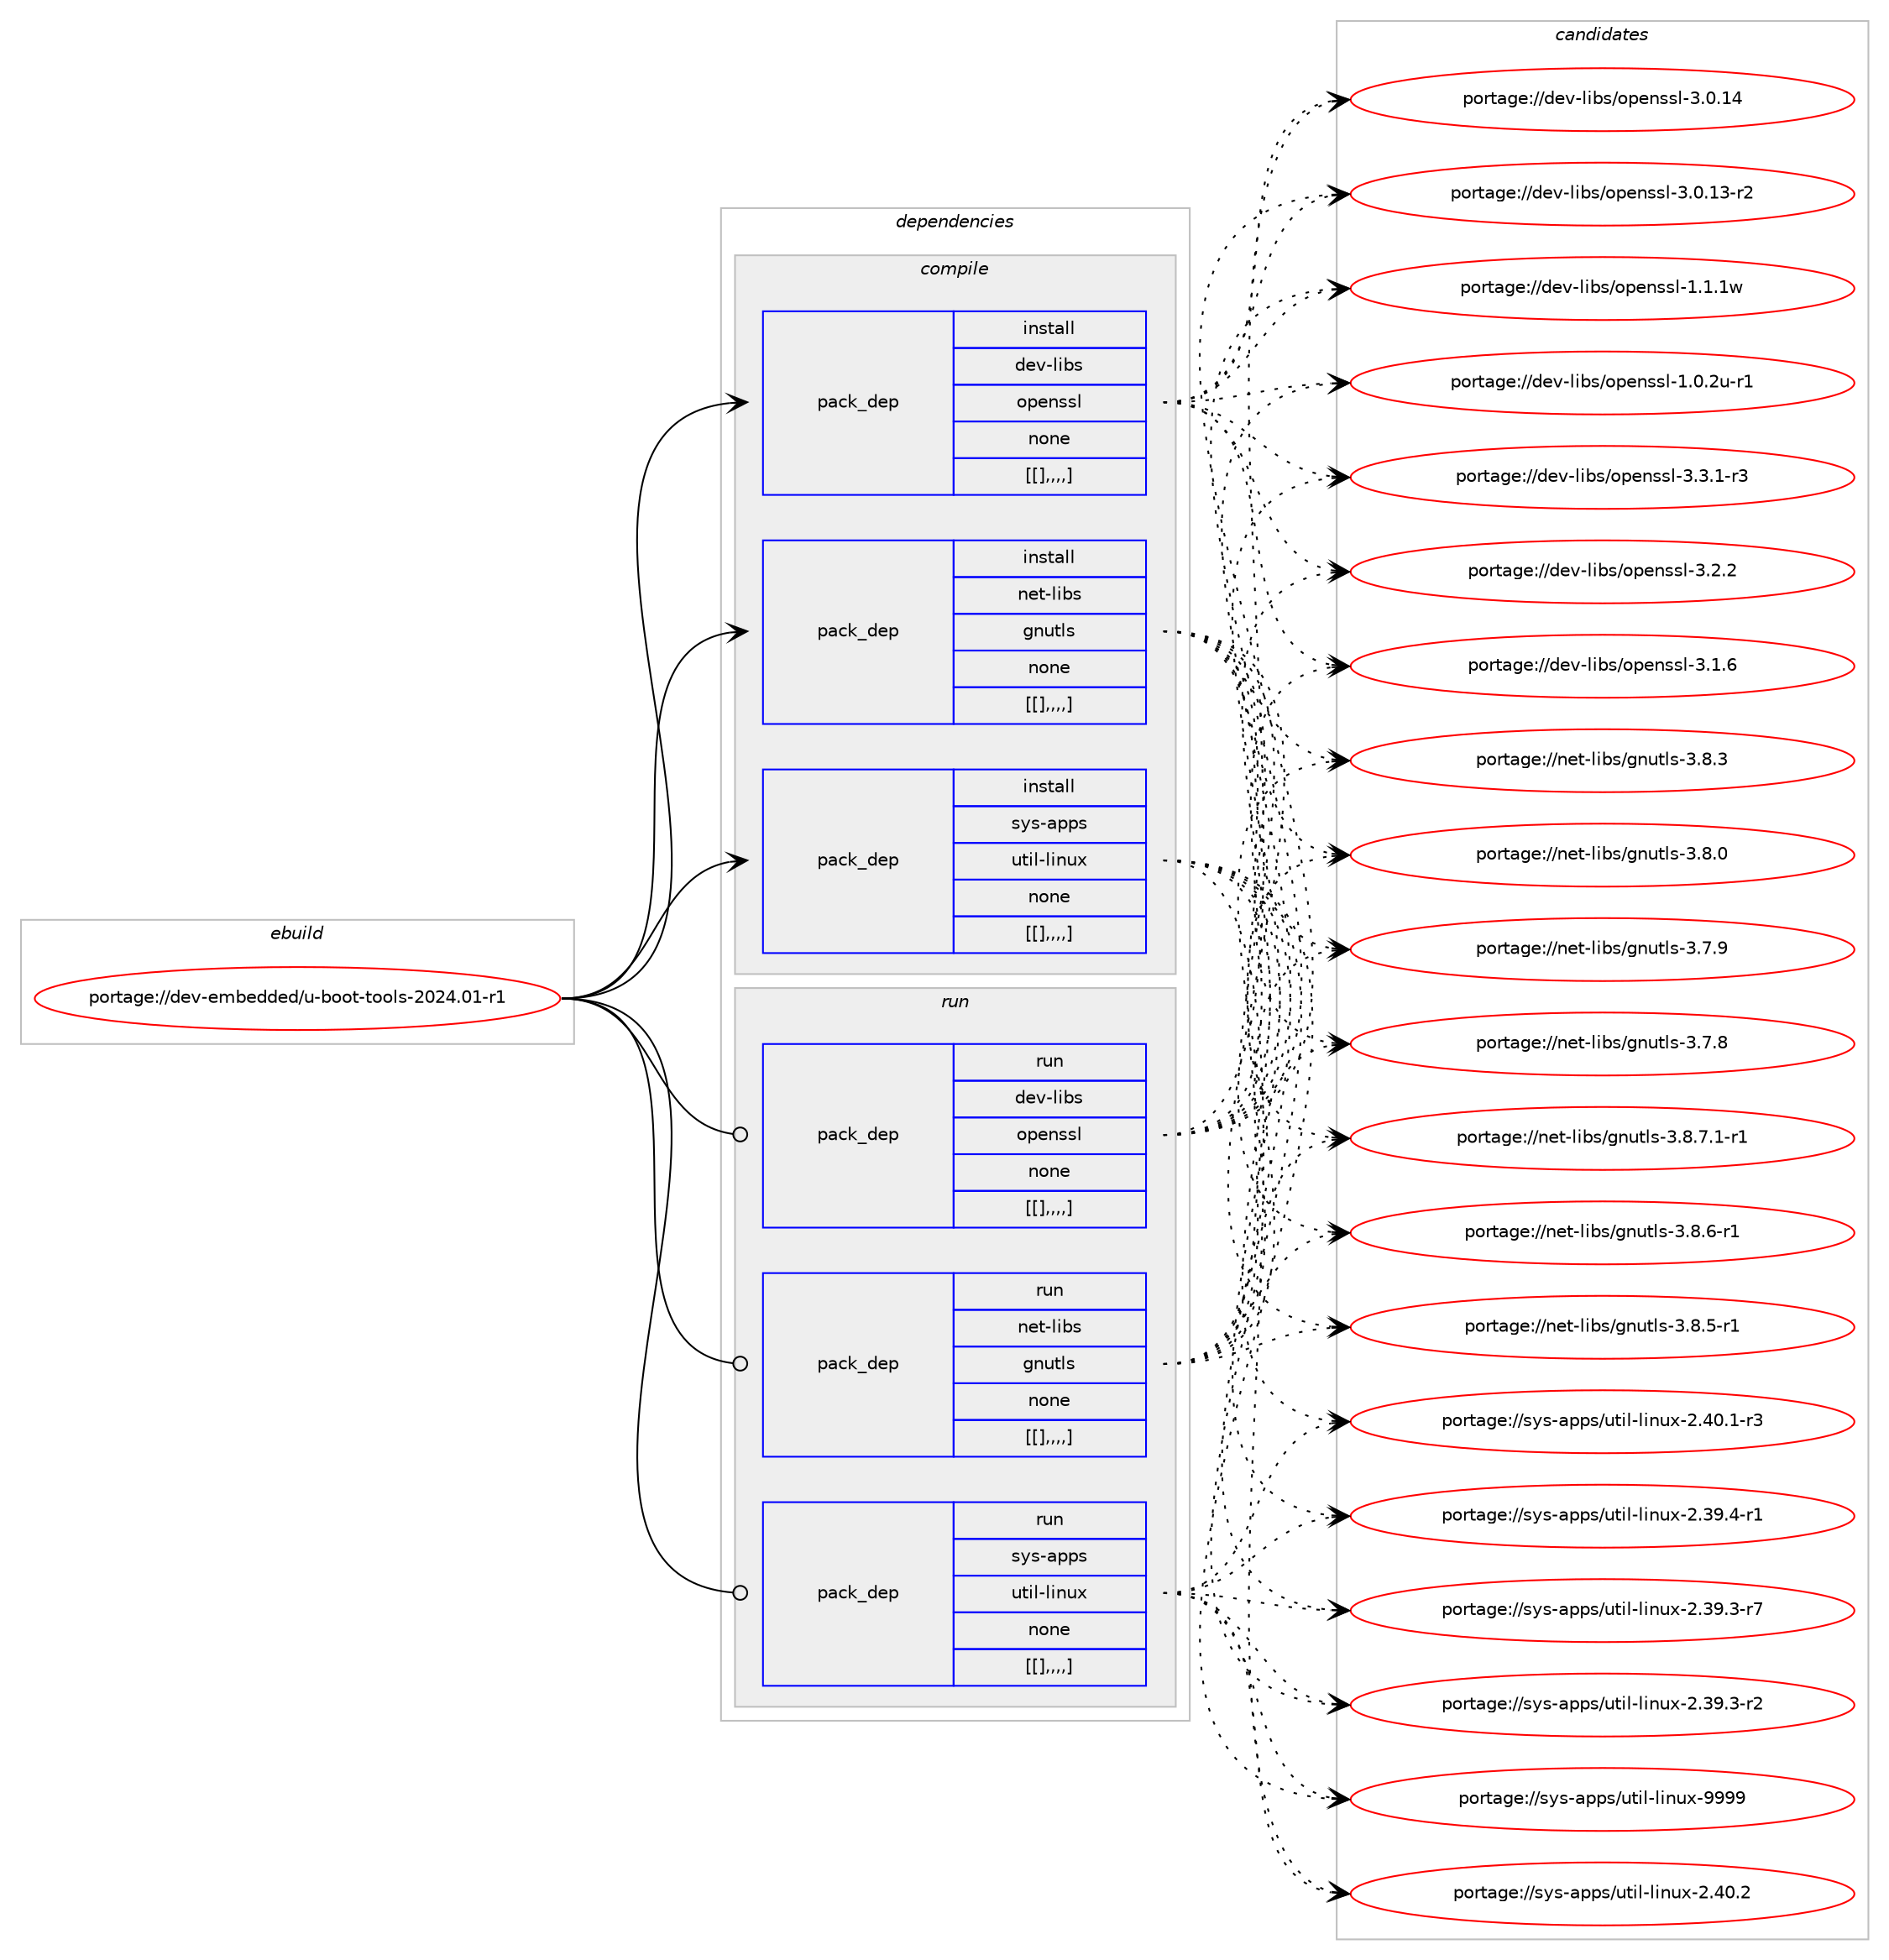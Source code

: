 digraph prolog {

# *************
# Graph options
# *************

newrank=true;
concentrate=true;
compound=true;
graph [rankdir=LR,fontname=Helvetica,fontsize=10,ranksep=1.5];#, ranksep=2.5, nodesep=0.2];
edge  [arrowhead=vee];
node  [fontname=Helvetica,fontsize=10];

# **********
# The ebuild
# **********

subgraph cluster_leftcol {
color=gray;
label=<<i>ebuild</i>>;
id [label="portage://dev-embedded/u-boot-tools-2024.01-r1", color=red, width=4, href="../dev-embedded/u-boot-tools-2024.01-r1.svg"];
}

# ****************
# The dependencies
# ****************

subgraph cluster_midcol {
color=gray;
label=<<i>dependencies</i>>;
subgraph cluster_compile {
fillcolor="#eeeeee";
style=filled;
label=<<i>compile</i>>;
subgraph pack53551 {
dependency74545 [label=<<TABLE BORDER="0" CELLBORDER="1" CELLSPACING="0" CELLPADDING="4" WIDTH="220"><TR><TD ROWSPAN="6" CELLPADDING="30">pack_dep</TD></TR><TR><TD WIDTH="110">install</TD></TR><TR><TD>dev-libs</TD></TR><TR><TD>openssl</TD></TR><TR><TD>none</TD></TR><TR><TD>[[],,,,]</TD></TR></TABLE>>, shape=none, color=blue];
}
id:e -> dependency74545:w [weight=20,style="solid",arrowhead="vee"];
subgraph pack53552 {
dependency74546 [label=<<TABLE BORDER="0" CELLBORDER="1" CELLSPACING="0" CELLPADDING="4" WIDTH="220"><TR><TD ROWSPAN="6" CELLPADDING="30">pack_dep</TD></TR><TR><TD WIDTH="110">install</TD></TR><TR><TD>net-libs</TD></TR><TR><TD>gnutls</TD></TR><TR><TD>none</TD></TR><TR><TD>[[],,,,]</TD></TR></TABLE>>, shape=none, color=blue];
}
id:e -> dependency74546:w [weight=20,style="solid",arrowhead="vee"];
subgraph pack53553 {
dependency74547 [label=<<TABLE BORDER="0" CELLBORDER="1" CELLSPACING="0" CELLPADDING="4" WIDTH="220"><TR><TD ROWSPAN="6" CELLPADDING="30">pack_dep</TD></TR><TR><TD WIDTH="110">install</TD></TR><TR><TD>sys-apps</TD></TR><TR><TD>util-linux</TD></TR><TR><TD>none</TD></TR><TR><TD>[[],,,,]</TD></TR></TABLE>>, shape=none, color=blue];
}
id:e -> dependency74547:w [weight=20,style="solid",arrowhead="vee"];
}
subgraph cluster_compileandrun {
fillcolor="#eeeeee";
style=filled;
label=<<i>compile and run</i>>;
}
subgraph cluster_run {
fillcolor="#eeeeee";
style=filled;
label=<<i>run</i>>;
subgraph pack53554 {
dependency74548 [label=<<TABLE BORDER="0" CELLBORDER="1" CELLSPACING="0" CELLPADDING="4" WIDTH="220"><TR><TD ROWSPAN="6" CELLPADDING="30">pack_dep</TD></TR><TR><TD WIDTH="110">run</TD></TR><TR><TD>dev-libs</TD></TR><TR><TD>openssl</TD></TR><TR><TD>none</TD></TR><TR><TD>[[],,,,]</TD></TR></TABLE>>, shape=none, color=blue];
}
id:e -> dependency74548:w [weight=20,style="solid",arrowhead="odot"];
subgraph pack53555 {
dependency74549 [label=<<TABLE BORDER="0" CELLBORDER="1" CELLSPACING="0" CELLPADDING="4" WIDTH="220"><TR><TD ROWSPAN="6" CELLPADDING="30">pack_dep</TD></TR><TR><TD WIDTH="110">run</TD></TR><TR><TD>net-libs</TD></TR><TR><TD>gnutls</TD></TR><TR><TD>none</TD></TR><TR><TD>[[],,,,]</TD></TR></TABLE>>, shape=none, color=blue];
}
id:e -> dependency74549:w [weight=20,style="solid",arrowhead="odot"];
subgraph pack53556 {
dependency74550 [label=<<TABLE BORDER="0" CELLBORDER="1" CELLSPACING="0" CELLPADDING="4" WIDTH="220"><TR><TD ROWSPAN="6" CELLPADDING="30">pack_dep</TD></TR><TR><TD WIDTH="110">run</TD></TR><TR><TD>sys-apps</TD></TR><TR><TD>util-linux</TD></TR><TR><TD>none</TD></TR><TR><TD>[[],,,,]</TD></TR></TABLE>>, shape=none, color=blue];
}
id:e -> dependency74550:w [weight=20,style="solid",arrowhead="odot"];
}
}

# **************
# The candidates
# **************

subgraph cluster_choices {
rank=same;
color=gray;
label=<<i>candidates</i>>;

subgraph choice53551 {
color=black;
nodesep=1;
choice1001011184510810598115471111121011101151151084551465146494511451 [label="portage://dev-libs/openssl-3.3.1-r3", color=red, width=4,href="../dev-libs/openssl-3.3.1-r3.svg"];
choice100101118451081059811547111112101110115115108455146504650 [label="portage://dev-libs/openssl-3.2.2", color=red, width=4,href="../dev-libs/openssl-3.2.2.svg"];
choice100101118451081059811547111112101110115115108455146494654 [label="portage://dev-libs/openssl-3.1.6", color=red, width=4,href="../dev-libs/openssl-3.1.6.svg"];
choice10010111845108105981154711111210111011511510845514648464952 [label="portage://dev-libs/openssl-3.0.14", color=red, width=4,href="../dev-libs/openssl-3.0.14.svg"];
choice100101118451081059811547111112101110115115108455146484649514511450 [label="portage://dev-libs/openssl-3.0.13-r2", color=red, width=4,href="../dev-libs/openssl-3.0.13-r2.svg"];
choice100101118451081059811547111112101110115115108454946494649119 [label="portage://dev-libs/openssl-1.1.1w", color=red, width=4,href="../dev-libs/openssl-1.1.1w.svg"];
choice1001011184510810598115471111121011101151151084549464846501174511449 [label="portage://dev-libs/openssl-1.0.2u-r1", color=red, width=4,href="../dev-libs/openssl-1.0.2u-r1.svg"];
dependency74545:e -> choice1001011184510810598115471111121011101151151084551465146494511451:w [style=dotted,weight="100"];
dependency74545:e -> choice100101118451081059811547111112101110115115108455146504650:w [style=dotted,weight="100"];
dependency74545:e -> choice100101118451081059811547111112101110115115108455146494654:w [style=dotted,weight="100"];
dependency74545:e -> choice10010111845108105981154711111210111011511510845514648464952:w [style=dotted,weight="100"];
dependency74545:e -> choice100101118451081059811547111112101110115115108455146484649514511450:w [style=dotted,weight="100"];
dependency74545:e -> choice100101118451081059811547111112101110115115108454946494649119:w [style=dotted,weight="100"];
dependency74545:e -> choice1001011184510810598115471111121011101151151084549464846501174511449:w [style=dotted,weight="100"];
}
subgraph choice53552 {
color=black;
nodesep=1;
choice11010111645108105981154710311011711610811545514656465546494511449 [label="portage://net-libs/gnutls-3.8.7.1-r1", color=red, width=4,href="../net-libs/gnutls-3.8.7.1-r1.svg"];
choice1101011164510810598115471031101171161081154551465646544511449 [label="portage://net-libs/gnutls-3.8.6-r1", color=red, width=4,href="../net-libs/gnutls-3.8.6-r1.svg"];
choice1101011164510810598115471031101171161081154551465646534511449 [label="portage://net-libs/gnutls-3.8.5-r1", color=red, width=4,href="../net-libs/gnutls-3.8.5-r1.svg"];
choice110101116451081059811547103110117116108115455146564651 [label="portage://net-libs/gnutls-3.8.3", color=red, width=4,href="../net-libs/gnutls-3.8.3.svg"];
choice110101116451081059811547103110117116108115455146564648 [label="portage://net-libs/gnutls-3.8.0", color=red, width=4,href="../net-libs/gnutls-3.8.0.svg"];
choice110101116451081059811547103110117116108115455146554657 [label="portage://net-libs/gnutls-3.7.9", color=red, width=4,href="../net-libs/gnutls-3.7.9.svg"];
choice110101116451081059811547103110117116108115455146554656 [label="portage://net-libs/gnutls-3.7.8", color=red, width=4,href="../net-libs/gnutls-3.7.8.svg"];
dependency74546:e -> choice11010111645108105981154710311011711610811545514656465546494511449:w [style=dotted,weight="100"];
dependency74546:e -> choice1101011164510810598115471031101171161081154551465646544511449:w [style=dotted,weight="100"];
dependency74546:e -> choice1101011164510810598115471031101171161081154551465646534511449:w [style=dotted,weight="100"];
dependency74546:e -> choice110101116451081059811547103110117116108115455146564651:w [style=dotted,weight="100"];
dependency74546:e -> choice110101116451081059811547103110117116108115455146564648:w [style=dotted,weight="100"];
dependency74546:e -> choice110101116451081059811547103110117116108115455146554657:w [style=dotted,weight="100"];
dependency74546:e -> choice110101116451081059811547103110117116108115455146554656:w [style=dotted,weight="100"];
}
subgraph choice53553 {
color=black;
nodesep=1;
choice115121115459711211211547117116105108451081051101171204557575757 [label="portage://sys-apps/util-linux-9999", color=red, width=4,href="../sys-apps/util-linux-9999.svg"];
choice1151211154597112112115471171161051084510810511011712045504652484650 [label="portage://sys-apps/util-linux-2.40.2", color=red, width=4,href="../sys-apps/util-linux-2.40.2.svg"];
choice11512111545971121121154711711610510845108105110117120455046524846494511451 [label="portage://sys-apps/util-linux-2.40.1-r3", color=red, width=4,href="../sys-apps/util-linux-2.40.1-r3.svg"];
choice11512111545971121121154711711610510845108105110117120455046515746524511449 [label="portage://sys-apps/util-linux-2.39.4-r1", color=red, width=4,href="../sys-apps/util-linux-2.39.4-r1.svg"];
choice11512111545971121121154711711610510845108105110117120455046515746514511455 [label="portage://sys-apps/util-linux-2.39.3-r7", color=red, width=4,href="../sys-apps/util-linux-2.39.3-r7.svg"];
choice11512111545971121121154711711610510845108105110117120455046515746514511450 [label="portage://sys-apps/util-linux-2.39.3-r2", color=red, width=4,href="../sys-apps/util-linux-2.39.3-r2.svg"];
dependency74547:e -> choice115121115459711211211547117116105108451081051101171204557575757:w [style=dotted,weight="100"];
dependency74547:e -> choice1151211154597112112115471171161051084510810511011712045504652484650:w [style=dotted,weight="100"];
dependency74547:e -> choice11512111545971121121154711711610510845108105110117120455046524846494511451:w [style=dotted,weight="100"];
dependency74547:e -> choice11512111545971121121154711711610510845108105110117120455046515746524511449:w [style=dotted,weight="100"];
dependency74547:e -> choice11512111545971121121154711711610510845108105110117120455046515746514511455:w [style=dotted,weight="100"];
dependency74547:e -> choice11512111545971121121154711711610510845108105110117120455046515746514511450:w [style=dotted,weight="100"];
}
subgraph choice53554 {
color=black;
nodesep=1;
choice1001011184510810598115471111121011101151151084551465146494511451 [label="portage://dev-libs/openssl-3.3.1-r3", color=red, width=4,href="../dev-libs/openssl-3.3.1-r3.svg"];
choice100101118451081059811547111112101110115115108455146504650 [label="portage://dev-libs/openssl-3.2.2", color=red, width=4,href="../dev-libs/openssl-3.2.2.svg"];
choice100101118451081059811547111112101110115115108455146494654 [label="portage://dev-libs/openssl-3.1.6", color=red, width=4,href="../dev-libs/openssl-3.1.6.svg"];
choice10010111845108105981154711111210111011511510845514648464952 [label="portage://dev-libs/openssl-3.0.14", color=red, width=4,href="../dev-libs/openssl-3.0.14.svg"];
choice100101118451081059811547111112101110115115108455146484649514511450 [label="portage://dev-libs/openssl-3.0.13-r2", color=red, width=4,href="../dev-libs/openssl-3.0.13-r2.svg"];
choice100101118451081059811547111112101110115115108454946494649119 [label="portage://dev-libs/openssl-1.1.1w", color=red, width=4,href="../dev-libs/openssl-1.1.1w.svg"];
choice1001011184510810598115471111121011101151151084549464846501174511449 [label="portage://dev-libs/openssl-1.0.2u-r1", color=red, width=4,href="../dev-libs/openssl-1.0.2u-r1.svg"];
dependency74548:e -> choice1001011184510810598115471111121011101151151084551465146494511451:w [style=dotted,weight="100"];
dependency74548:e -> choice100101118451081059811547111112101110115115108455146504650:w [style=dotted,weight="100"];
dependency74548:e -> choice100101118451081059811547111112101110115115108455146494654:w [style=dotted,weight="100"];
dependency74548:e -> choice10010111845108105981154711111210111011511510845514648464952:w [style=dotted,weight="100"];
dependency74548:e -> choice100101118451081059811547111112101110115115108455146484649514511450:w [style=dotted,weight="100"];
dependency74548:e -> choice100101118451081059811547111112101110115115108454946494649119:w [style=dotted,weight="100"];
dependency74548:e -> choice1001011184510810598115471111121011101151151084549464846501174511449:w [style=dotted,weight="100"];
}
subgraph choice53555 {
color=black;
nodesep=1;
choice11010111645108105981154710311011711610811545514656465546494511449 [label="portage://net-libs/gnutls-3.8.7.1-r1", color=red, width=4,href="../net-libs/gnutls-3.8.7.1-r1.svg"];
choice1101011164510810598115471031101171161081154551465646544511449 [label="portage://net-libs/gnutls-3.8.6-r1", color=red, width=4,href="../net-libs/gnutls-3.8.6-r1.svg"];
choice1101011164510810598115471031101171161081154551465646534511449 [label="portage://net-libs/gnutls-3.8.5-r1", color=red, width=4,href="../net-libs/gnutls-3.8.5-r1.svg"];
choice110101116451081059811547103110117116108115455146564651 [label="portage://net-libs/gnutls-3.8.3", color=red, width=4,href="../net-libs/gnutls-3.8.3.svg"];
choice110101116451081059811547103110117116108115455146564648 [label="portage://net-libs/gnutls-3.8.0", color=red, width=4,href="../net-libs/gnutls-3.8.0.svg"];
choice110101116451081059811547103110117116108115455146554657 [label="portage://net-libs/gnutls-3.7.9", color=red, width=4,href="../net-libs/gnutls-3.7.9.svg"];
choice110101116451081059811547103110117116108115455146554656 [label="portage://net-libs/gnutls-3.7.8", color=red, width=4,href="../net-libs/gnutls-3.7.8.svg"];
dependency74549:e -> choice11010111645108105981154710311011711610811545514656465546494511449:w [style=dotted,weight="100"];
dependency74549:e -> choice1101011164510810598115471031101171161081154551465646544511449:w [style=dotted,weight="100"];
dependency74549:e -> choice1101011164510810598115471031101171161081154551465646534511449:w [style=dotted,weight="100"];
dependency74549:e -> choice110101116451081059811547103110117116108115455146564651:w [style=dotted,weight="100"];
dependency74549:e -> choice110101116451081059811547103110117116108115455146564648:w [style=dotted,weight="100"];
dependency74549:e -> choice110101116451081059811547103110117116108115455146554657:w [style=dotted,weight="100"];
dependency74549:e -> choice110101116451081059811547103110117116108115455146554656:w [style=dotted,weight="100"];
}
subgraph choice53556 {
color=black;
nodesep=1;
choice115121115459711211211547117116105108451081051101171204557575757 [label="portage://sys-apps/util-linux-9999", color=red, width=4,href="../sys-apps/util-linux-9999.svg"];
choice1151211154597112112115471171161051084510810511011712045504652484650 [label="portage://sys-apps/util-linux-2.40.2", color=red, width=4,href="../sys-apps/util-linux-2.40.2.svg"];
choice11512111545971121121154711711610510845108105110117120455046524846494511451 [label="portage://sys-apps/util-linux-2.40.1-r3", color=red, width=4,href="../sys-apps/util-linux-2.40.1-r3.svg"];
choice11512111545971121121154711711610510845108105110117120455046515746524511449 [label="portage://sys-apps/util-linux-2.39.4-r1", color=red, width=4,href="../sys-apps/util-linux-2.39.4-r1.svg"];
choice11512111545971121121154711711610510845108105110117120455046515746514511455 [label="portage://sys-apps/util-linux-2.39.3-r7", color=red, width=4,href="../sys-apps/util-linux-2.39.3-r7.svg"];
choice11512111545971121121154711711610510845108105110117120455046515746514511450 [label="portage://sys-apps/util-linux-2.39.3-r2", color=red, width=4,href="../sys-apps/util-linux-2.39.3-r2.svg"];
dependency74550:e -> choice115121115459711211211547117116105108451081051101171204557575757:w [style=dotted,weight="100"];
dependency74550:e -> choice1151211154597112112115471171161051084510810511011712045504652484650:w [style=dotted,weight="100"];
dependency74550:e -> choice11512111545971121121154711711610510845108105110117120455046524846494511451:w [style=dotted,weight="100"];
dependency74550:e -> choice11512111545971121121154711711610510845108105110117120455046515746524511449:w [style=dotted,weight="100"];
dependency74550:e -> choice11512111545971121121154711711610510845108105110117120455046515746514511455:w [style=dotted,weight="100"];
dependency74550:e -> choice11512111545971121121154711711610510845108105110117120455046515746514511450:w [style=dotted,weight="100"];
}
}

}
